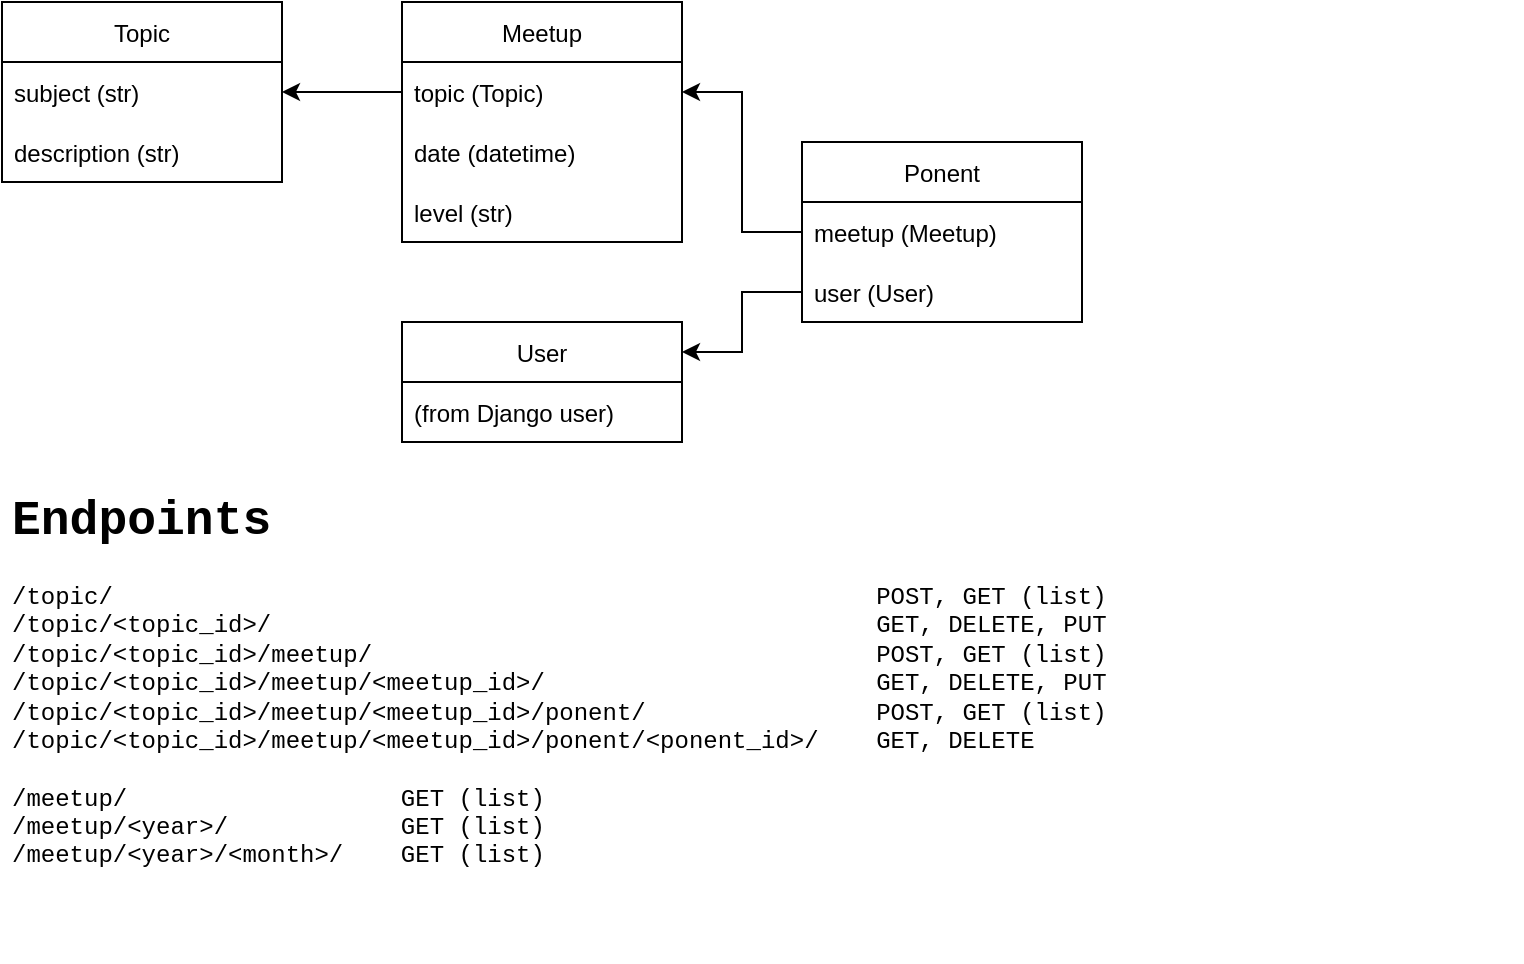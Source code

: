 <mxfile version="20.4.0" type="google"><diagram id="KEHf8TyNiJhjsIx-BMj6" name="Page-1"><mxGraphModel grid="1" page="1" gridSize="10" guides="1" tooltips="1" connect="1" arrows="1" fold="1" pageScale="1" pageWidth="850" pageHeight="1100" math="0" shadow="0"><root><mxCell id="0"/><mxCell id="1" parent="0"/><mxCell id="SlJCFtFfqcyimIeQee1j-1" value="Topic" style="swimlane;fontStyle=0;childLayout=stackLayout;horizontal=1;startSize=30;horizontalStack=0;resizeParent=1;resizeParentMax=0;resizeLast=0;collapsible=1;marginBottom=0;" vertex="1" parent="1"><mxGeometry x="40" y="80" width="140" height="90" as="geometry"><mxRectangle x="40" y="80" width="70" height="30" as="alternateBounds"/></mxGeometry></mxCell><mxCell id="SlJCFtFfqcyimIeQee1j-2" value="subject (str)" style="text;strokeColor=none;fillColor=none;align=left;verticalAlign=middle;spacingLeft=4;spacingRight=4;overflow=hidden;points=[[0,0.5],[1,0.5]];portConstraint=eastwest;rotatable=0;" vertex="1" parent="SlJCFtFfqcyimIeQee1j-1"><mxGeometry y="30" width="140" height="30" as="geometry"/></mxCell><mxCell id="SlJCFtFfqcyimIeQee1j-3" value="description (str)" style="text;strokeColor=none;fillColor=none;align=left;verticalAlign=middle;spacingLeft=4;spacingRight=4;overflow=hidden;points=[[0,0.5],[1,0.5]];portConstraint=eastwest;rotatable=0;" vertex="1" parent="SlJCFtFfqcyimIeQee1j-1"><mxGeometry y="60" width="140" height="30" as="geometry"/></mxCell><mxCell id="SlJCFtFfqcyimIeQee1j-5" value="Ponent" style="swimlane;fontStyle=0;childLayout=stackLayout;horizontal=1;startSize=30;horizontalStack=0;resizeParent=1;resizeParentMax=0;resizeLast=0;collapsible=1;marginBottom=0;" vertex="1" parent="1"><mxGeometry x="440" y="150" width="140" height="90" as="geometry"/></mxCell><mxCell id="SlJCFtFfqcyimIeQee1j-8" value="meetup (Meetup)" style="text;strokeColor=none;fillColor=none;align=left;verticalAlign=middle;spacingLeft=4;spacingRight=4;overflow=hidden;points=[[0,0.5],[1,0.5]];portConstraint=eastwest;rotatable=0;" vertex="1" parent="SlJCFtFfqcyimIeQee1j-5"><mxGeometry y="30" width="140" height="30" as="geometry"/></mxCell><mxCell id="SlJCFtFfqcyimIeQee1j-6" value="user (User)" style="text;strokeColor=none;fillColor=none;align=left;verticalAlign=middle;spacingLeft=4;spacingRight=4;overflow=hidden;points=[[0,0.5],[1,0.5]];portConstraint=eastwest;rotatable=0;" vertex="1" parent="SlJCFtFfqcyimIeQee1j-5"><mxGeometry y="60" width="140" height="30" as="geometry"/></mxCell><mxCell id="SlJCFtFfqcyimIeQee1j-9" value="Meetup" style="swimlane;fontStyle=0;childLayout=stackLayout;horizontal=1;startSize=30;horizontalStack=0;resizeParent=1;resizeParentMax=0;resizeLast=0;collapsible=1;marginBottom=0;" vertex="1" parent="1"><mxGeometry x="240" y="80" width="140" height="120" as="geometry"/></mxCell><mxCell id="SlJCFtFfqcyimIeQee1j-10" value="topic (Topic)" style="text;strokeColor=none;fillColor=none;align=left;verticalAlign=middle;spacingLeft=4;spacingRight=4;overflow=hidden;points=[[0,0.5],[1,0.5]];portConstraint=eastwest;rotatable=0;" vertex="1" parent="SlJCFtFfqcyimIeQee1j-9"><mxGeometry y="30" width="140" height="30" as="geometry"/></mxCell><mxCell id="SlJCFtFfqcyimIeQee1j-12" value="date (datetime)" style="text;strokeColor=none;fillColor=none;align=left;verticalAlign=middle;spacingLeft=4;spacingRight=4;overflow=hidden;points=[[0,0.5],[1,0.5]];portConstraint=eastwest;rotatable=0;" vertex="1" parent="SlJCFtFfqcyimIeQee1j-9"><mxGeometry y="60" width="140" height="30" as="geometry"/></mxCell><mxCell id="SlJCFtFfqcyimIeQee1j-21" value="level (str)" style="text;strokeColor=none;fillColor=none;align=left;verticalAlign=middle;spacingLeft=4;spacingRight=4;overflow=hidden;points=[[0,0.5],[1,0.5]];portConstraint=eastwest;rotatable=0;" vertex="1" parent="SlJCFtFfqcyimIeQee1j-9"><mxGeometry y="90" width="140" height="30" as="geometry"/></mxCell><mxCell id="SlJCFtFfqcyimIeQee1j-14" style="edgeStyle=orthogonalEdgeStyle;rounded=0;orthogonalLoop=1;jettySize=auto;html=1;exitX=0;exitY=0.5;exitDx=0;exitDy=0;" edge="1" parent="1" source="SlJCFtFfqcyimIeQee1j-8" target="SlJCFtFfqcyimIeQee1j-10"><mxGeometry relative="1" as="geometry"/></mxCell><mxCell id="SlJCFtFfqcyimIeQee1j-16" value="User" style="swimlane;fontStyle=0;childLayout=stackLayout;horizontal=1;startSize=30;horizontalStack=0;resizeParent=1;resizeParentMax=0;resizeLast=0;collapsible=1;marginBottom=0;" vertex="1" parent="1"><mxGeometry x="240" y="240" width="140" height="60" as="geometry"/></mxCell><mxCell id="SlJCFtFfqcyimIeQee1j-17" value="(from Django user)" style="text;strokeColor=none;fillColor=none;align=left;verticalAlign=middle;spacingLeft=4;spacingRight=4;overflow=hidden;points=[[0,0.5],[1,0.5]];portConstraint=eastwest;rotatable=0;" vertex="1" parent="SlJCFtFfqcyimIeQee1j-16"><mxGeometry y="30" width="140" height="30" as="geometry"/></mxCell><mxCell id="SlJCFtFfqcyimIeQee1j-23" style="edgeStyle=orthogonalEdgeStyle;rounded=0;orthogonalLoop=1;jettySize=auto;html=1;exitX=0;exitY=0.5;exitDx=0;exitDy=0;entryX=1;entryY=0.25;entryDx=0;entryDy=0;" edge="1" parent="1" source="SlJCFtFfqcyimIeQee1j-6" target="SlJCFtFfqcyimIeQee1j-16"><mxGeometry relative="1" as="geometry"/></mxCell><mxCell id="SlJCFtFfqcyimIeQee1j-24" style="edgeStyle=orthogonalEdgeStyle;rounded=0;orthogonalLoop=1;jettySize=auto;html=1;exitX=0;exitY=0.5;exitDx=0;exitDy=0;entryX=1;entryY=0.5;entryDx=0;entryDy=0;" edge="1" parent="1" source="SlJCFtFfqcyimIeQee1j-10" target="SlJCFtFfqcyimIeQee1j-2"><mxGeometry relative="1" as="geometry"/></mxCell><mxCell id="SlJCFtFfqcyimIeQee1j-26" value="&lt;h1&gt;Endpoints&lt;/h1&gt;&lt;p&gt;&lt;font&gt;/topic/&amp;nbsp;&amp;nbsp;&amp;nbsp;&amp;nbsp;&amp;nbsp;&amp;nbsp;&amp;nbsp;&amp;nbsp;&amp;nbsp;&amp;nbsp;&amp;nbsp;&amp;nbsp;&amp;nbsp;&amp;nbsp;&amp;nbsp;&amp;nbsp;&amp;nbsp;&amp;nbsp;&amp;nbsp;&amp;nbsp;&amp;nbsp;&amp;nbsp;&amp;nbsp;&amp;nbsp;&amp;nbsp;&amp;nbsp;&amp;nbsp;&amp;nbsp;&amp;nbsp;&amp;nbsp;&amp;nbsp;&amp;nbsp;&amp;nbsp;&amp;nbsp;&amp;nbsp;&amp;nbsp;&amp;nbsp;&amp;nbsp;&amp;nbsp;&amp;nbsp;&amp;nbsp;&amp;nbsp;&amp;nbsp;&amp;nbsp;&amp;nbsp;&amp;nbsp;&amp;nbsp;&amp;nbsp;&amp;nbsp;&amp;nbsp;&amp;nbsp;&amp;nbsp; POST, GET (list)&lt;br&gt;/topic/&amp;lt;topic_id&amp;gt;/&amp;nbsp;&amp;nbsp;&amp;nbsp;&amp;nbsp;&amp;nbsp;&amp;nbsp;&amp;nbsp;&amp;nbsp;&amp;nbsp;&amp;nbsp;&amp;nbsp;&amp;nbsp;&amp;nbsp;&amp;nbsp;&amp;nbsp;&amp;nbsp;&amp;nbsp;&amp;nbsp;&amp;nbsp;&amp;nbsp;&amp;nbsp;&amp;nbsp;&amp;nbsp;&amp;nbsp;&amp;nbsp;&amp;nbsp;&amp;nbsp;&amp;nbsp;&amp;nbsp;&amp;nbsp;&amp;nbsp;&amp;nbsp;&amp;nbsp;&amp;nbsp;&amp;nbsp;&amp;nbsp;&amp;nbsp;&amp;nbsp;&amp;nbsp;&amp;nbsp;&amp;nbsp; GET, DELETE, PUT&lt;br&gt;/topic/&amp;lt;topic_id&amp;gt;/meetup/&amp;nbsp;&amp;nbsp;&amp;nbsp;&amp;nbsp;&amp;nbsp;&amp;nbsp;&amp;nbsp;&amp;nbsp;&amp;nbsp;&amp;nbsp;&amp;nbsp;&amp;nbsp;&amp;nbsp;&amp;nbsp;&amp;nbsp;&amp;nbsp;&amp;nbsp;&amp;nbsp;&amp;nbsp;&amp;nbsp;&amp;nbsp;&amp;nbsp;&amp;nbsp;&amp;nbsp;&amp;nbsp;&amp;nbsp;&amp;nbsp;&amp;nbsp;&amp;nbsp;&amp;nbsp;&amp;nbsp;&amp;nbsp;&amp;nbsp;&amp;nbsp; POST, GET (list)&lt;br&gt;/topic/&amp;lt;topic_id&amp;gt;/meetup/&amp;lt;meetup_id&amp;gt;/&amp;nbsp;&amp;nbsp;&amp;nbsp;&amp;nbsp;&amp;nbsp;&amp;nbsp;&amp;nbsp;&amp;nbsp;&amp;nbsp;&amp;nbsp;&amp;nbsp;&amp;nbsp;&amp;nbsp;&amp;nbsp;&amp;nbsp;&amp;nbsp;&amp;nbsp;&amp;nbsp;&amp;nbsp;&amp;nbsp;&amp;nbsp;&amp;nbsp; GET, DELETE, PUT&lt;br&gt;/topic/&amp;lt;topic_id&amp;gt;/meetup/&amp;lt;meetup_id&amp;gt;/ponent/&amp;nbsp;&amp;nbsp;&amp;nbsp;&amp;nbsp;&amp;nbsp;&amp;nbsp;&amp;nbsp;&amp;nbsp;&amp;nbsp;&amp;nbsp;&amp;nbsp;&amp;nbsp;&amp;nbsp;&amp;nbsp;&amp;nbsp; POST, GET (list)&lt;br&gt;/topic/&amp;lt;topic_id&amp;gt;/meetup/&amp;lt;meetup_id&amp;gt;/ponent/&amp;lt;ponent_id&amp;gt;/&amp;nbsp;&amp;nbsp;&amp;nbsp; GET, DELETE&lt;br&gt;&lt;br&gt;/meetup/&amp;nbsp;&amp;nbsp;&amp;nbsp;&amp;nbsp;&amp;nbsp;&amp;nbsp;&amp;nbsp;&amp;nbsp;&amp;nbsp;&amp;nbsp;&amp;nbsp;&amp;nbsp;&amp;nbsp;&amp;nbsp;&amp;nbsp;&amp;nbsp;&amp;nbsp;&amp;nbsp; GET (list)&lt;br&gt;/meetup/&amp;lt;year&amp;gt;/&amp;nbsp;&amp;nbsp;&amp;nbsp;&amp;nbsp;&amp;nbsp;&amp;nbsp;&amp;nbsp;&amp;nbsp;&amp;nbsp;&amp;nbsp;&amp;nbsp; GET (list)&lt;br&gt;/meetup/&amp;lt;year&amp;gt;/&amp;lt;month&amp;gt;/&amp;nbsp;&amp;nbsp;&amp;nbsp; GET (list)&lt;/font&gt;&lt;br&gt;&lt;/p&gt;" style="text;html=1;strokeColor=none;fillColor=none;spacing=5;spacingTop=-20;whiteSpace=wrap;overflow=hidden;rounded=0;fontFamily=Courier New;" vertex="1" parent="1"><mxGeometry x="40" y="320" width="760" height="240" as="geometry"/></mxCell></root></mxGraphModel></diagram></mxfile>